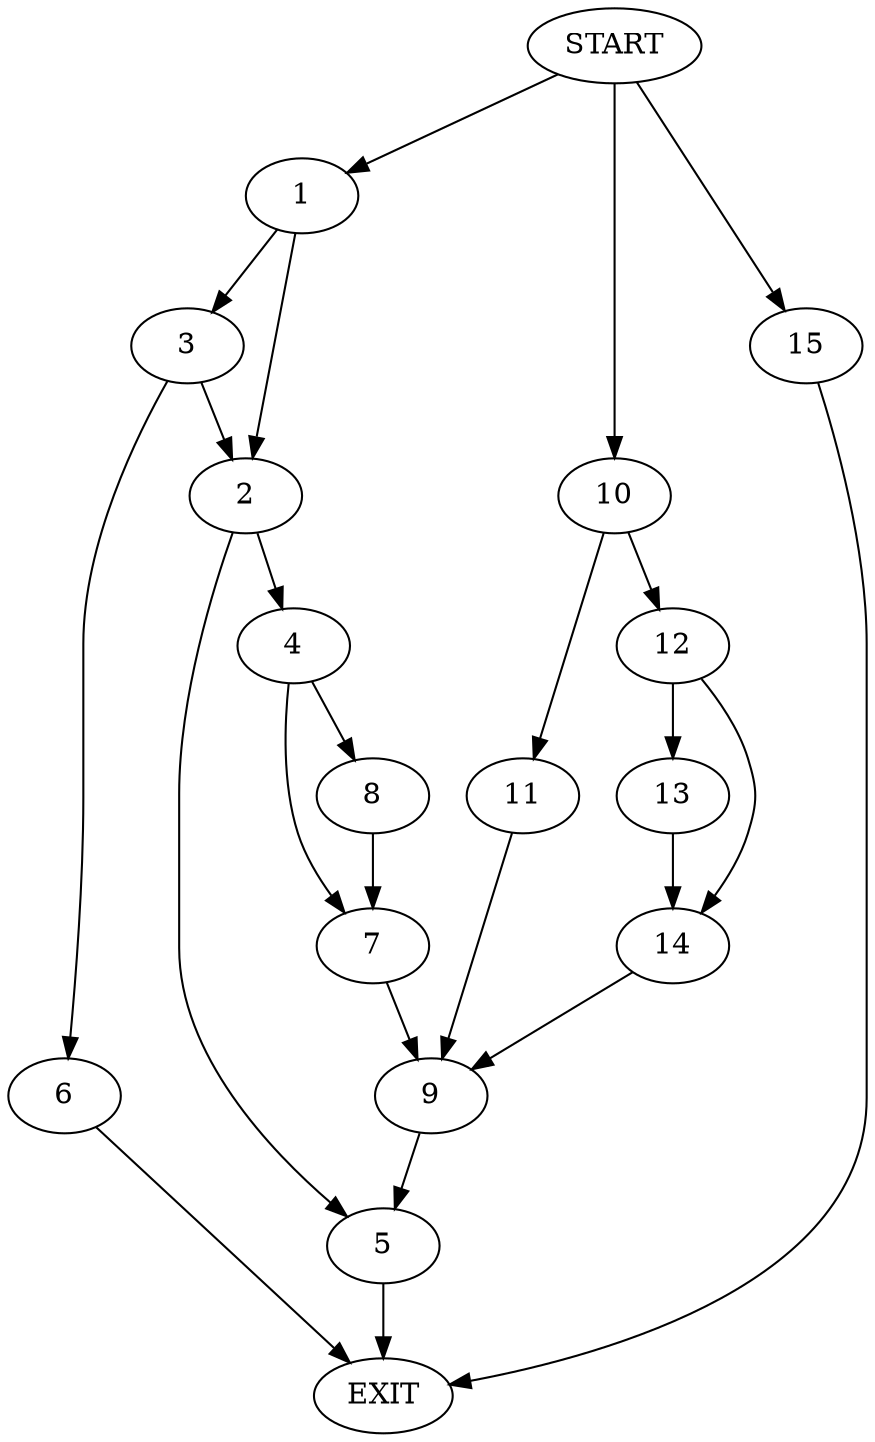 digraph {
0 [label="START"]
16 [label="EXIT"]
0 -> 1
1 -> 2
1 -> 3
2 -> 4
2 -> 5
3 -> 2
3 -> 6
6 -> 16
5 -> 16
4 -> 7
4 -> 8
7 -> 9
8 -> 7
9 -> 5
0 -> 10
10 -> 11
10 -> 12
11 -> 9
12 -> 13
12 -> 14
14 -> 9
13 -> 14
0 -> 15
15 -> 16
}
